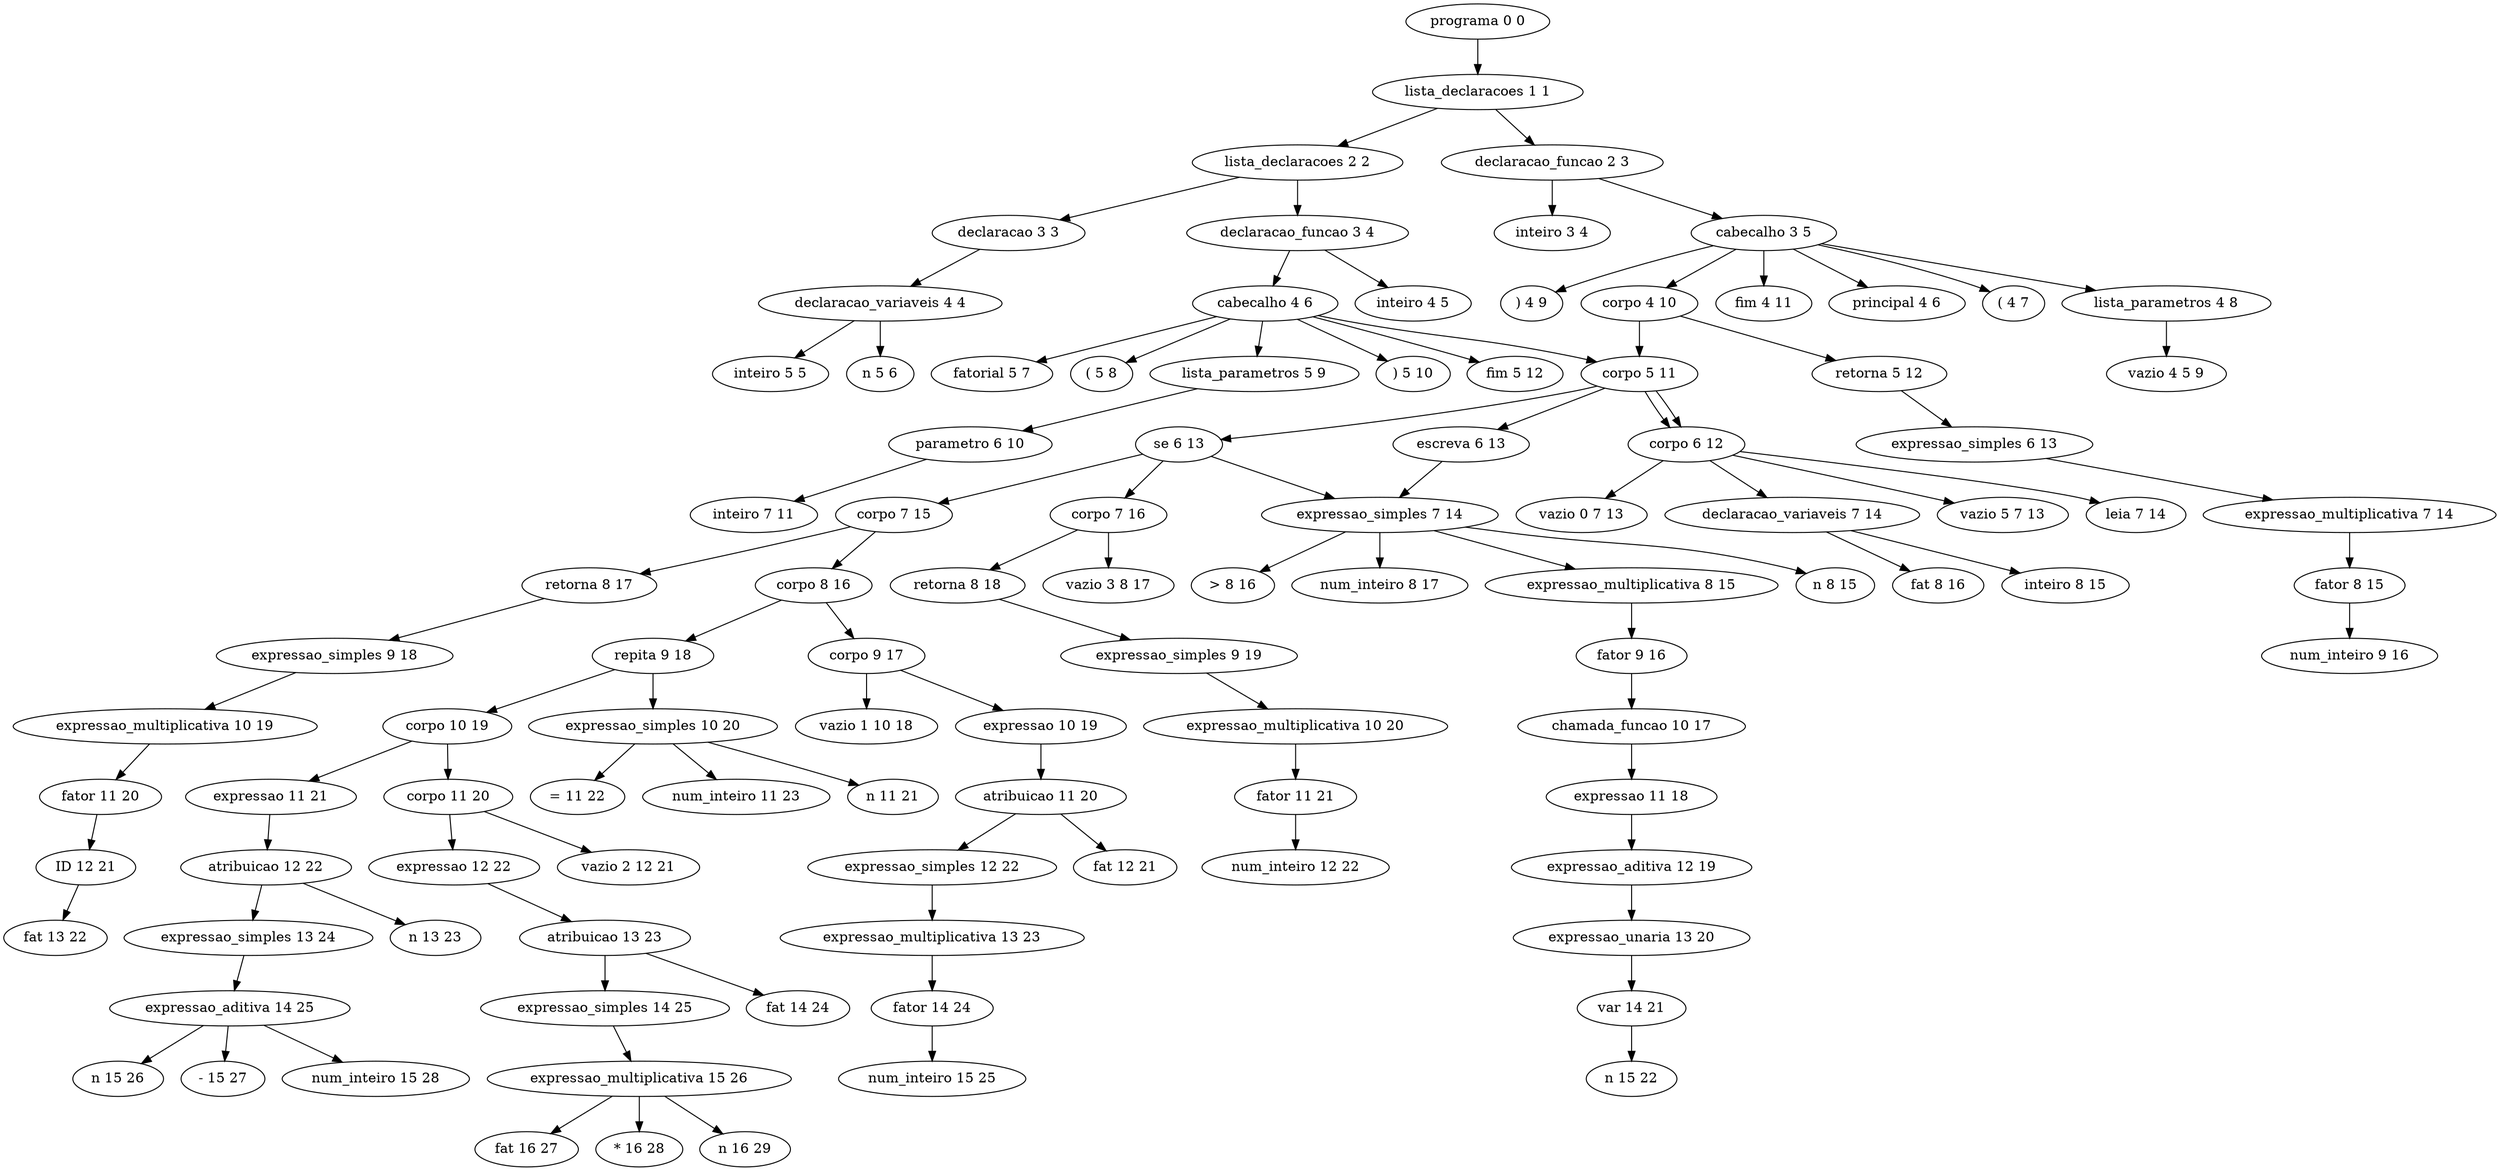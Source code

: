 digraph G {
	"programa 0 0" -> "lista_declaracoes 1 1"
	"lista_declaracoes 1 1" -> "lista_declaracoes 2 2"
	"lista_declaracoes 2 2" -> "declaracao 3 3"
	"declaracao 3 3" -> "declaracao_variaveis 4 4"
	"declaracao_variaveis 4 4" -> "inteiro 5 5"
	"declaracao_variaveis 4 4" -> "n 5 6"
	"lista_declaracoes 2 2" -> "declaracao_funcao 3 4"
	"declaracao_funcao 3 4" -> "inteiro 4 5"
	"declaracao_funcao 3 4" -> "cabecalho 4 6"
	"cabecalho 4 6" -> "fatorial 5 7"
	"cabecalho 4 6" -> "( 5 8"
	"cabecalho 4 6" -> "lista_parametros 5 9"
	"lista_parametros 5 9" -> "parametro 6 10"
	"parametro 6 10" -> "inteiro 7 11"
	"cabecalho 4 6" -> ") 5 10"
	"cabecalho 4 6" -> "corpo 5 11"
	"corpo 5 11" -> "corpo 6 12"
	"corpo 6 12" -> "vazio 0 7 13"
	"corpo 6 12" -> "declaracao_variaveis 7 14"
	"declaracao_variaveis 7 14" -> "inteiro 8 15"
	"declaracao_variaveis 7 14" -> "fat 8 16"
	"corpo 5 11" -> "se 6 13"
	"se 6 13" -> "expressao_simples 7 14"
	"expressao_simples 7 14" -> "n 8 15"
	"expressao_simples 7 14" -> "> 8 16"
	"expressao_simples 7 14" -> "num_inteiro 8 17"
	"se 6 13" -> "corpo 7 15"
	"corpo 7 15" -> "corpo 8 16"
	"corpo 8 16" -> "corpo 9 17"
	"corpo 9 17" -> "vazio 1 10 18"
	"corpo 9 17" -> "expressao 10 19"
	"expressao 10 19" -> "atribuicao 11 20"
	"atribuicao 11 20" -> "fat 12 21"
	"atribuicao 11 20" -> "expressao_simples 12 22"
	"expressao_simples 12 22" -> "expressao_multiplicativa 13 23"
	"expressao_multiplicativa 13 23" -> "fator 14 24"
	"fator 14 24" -> "num_inteiro 15 25"
	"corpo 8 16" -> "repita 9 18"
	"repita 9 18" -> "corpo 10 19"
	"corpo 10 19" -> "corpo 11 20"
	"corpo 11 20" -> "vazio 2 12 21"
	"corpo 11 20" -> "expressao 12 22"
	"expressao 12 22" -> "atribuicao 13 23"
	"atribuicao 13 23" -> "fat 14 24"
	"atribuicao 13 23" -> "expressao_simples 14 25"
	"expressao_simples 14 25" -> "expressao_multiplicativa 15 26"
	"expressao_multiplicativa 15 26" -> "fat 16 27"
	"expressao_multiplicativa 15 26" -> "* 16 28"
	"expressao_multiplicativa 15 26" -> "n 16 29"
	"corpo 10 19" -> "expressao 11 21"
	"expressao 11 21" -> "atribuicao 12 22"
	"atribuicao 12 22" -> "n 13 23"
	"atribuicao 12 22" -> "expressao_simples 13 24"
	"expressao_simples 13 24" -> "expressao_aditiva 14 25"
	"expressao_aditiva 14 25" -> "n 15 26"
	"expressao_aditiva 14 25" -> "- 15 27"
	"expressao_aditiva 14 25" -> "num_inteiro 15 28"
	"repita 9 18" -> "expressao_simples 10 20"
	"expressao_simples 10 20" -> "n 11 21"
	"expressao_simples 10 20" -> "= 11 22"
	"expressao_simples 10 20" -> "num_inteiro 11 23"
	"corpo 7 15" -> "retorna 8 17"
	"retorna 8 17" -> "expressao_simples 9 18"
	"expressao_simples 9 18" -> "expressao_multiplicativa 10 19"
	"expressao_multiplicativa 10 19" -> "fator 11 20"
	"fator 11 20" -> "ID 12 21"
	"ID 12 21" -> "fat 13 22"
	"se 6 13" -> "corpo 7 16"
	"corpo 7 16" -> "vazio 3 8 17"
	"corpo 7 16" -> "retorna 8 18"
	"retorna 8 18" -> "expressao_simples 9 19"
	"expressao_simples 9 19" -> "expressao_multiplicativa 10 20"
	"expressao_multiplicativa 10 20" -> "fator 11 21"
	"fator 11 21" -> "num_inteiro 12 22"
	"cabecalho 4 6" -> "fim 5 12"
	"lista_declaracoes 1 1" -> "declaracao_funcao 2 3"
	"declaracao_funcao 2 3" -> "inteiro 3 4"
	"declaracao_funcao 2 3" -> "cabecalho 3 5"
	"cabecalho 3 5" -> "principal 4 6"
	"cabecalho 3 5" -> "( 4 7"
	"cabecalho 3 5" -> "lista_parametros 4 8"
	"lista_parametros 4 8" -> "vazio 4 5 9"
	"cabecalho 3 5" -> ") 4 9"
	"cabecalho 3 5" -> "corpo 4 10"
	"corpo 4 10" -> "corpo 5 11"
	"corpo 5 11" -> "corpo 6 12"
	"corpo 6 12" -> "vazio 5 7 13"
	"corpo 6 12" -> "leia 7 14"
	"corpo 5 11" -> "escreva 6 13"
	"escreva 6 13" -> "expressao_simples 7 14"
	"expressao_simples 7 14" -> "expressao_multiplicativa 8 15"
	"expressao_multiplicativa 8 15" -> "fator 9 16"
	"fator 9 16" -> "chamada_funcao 10 17"
	"chamada_funcao 10 17" -> "expressao 11 18"
	"expressao 11 18" -> "expressao_aditiva 12 19"
	"expressao_aditiva 12 19" -> "expressao_unaria 13 20"
	"expressao_unaria 13 20" -> "var 14 21"
	"var 14 21" -> "n 15 22"
	"corpo 4 10" -> "retorna 5 12"
	"retorna 5 12" -> "expressao_simples 6 13"
	"expressao_simples 6 13" -> "expressao_multiplicativa 7 14"
	"expressao_multiplicativa 7 14" -> "fator 8 15"
	"fator 8 15" -> "num_inteiro 9 16"
	"cabecalho 3 5" -> "fim 4 11"
}
